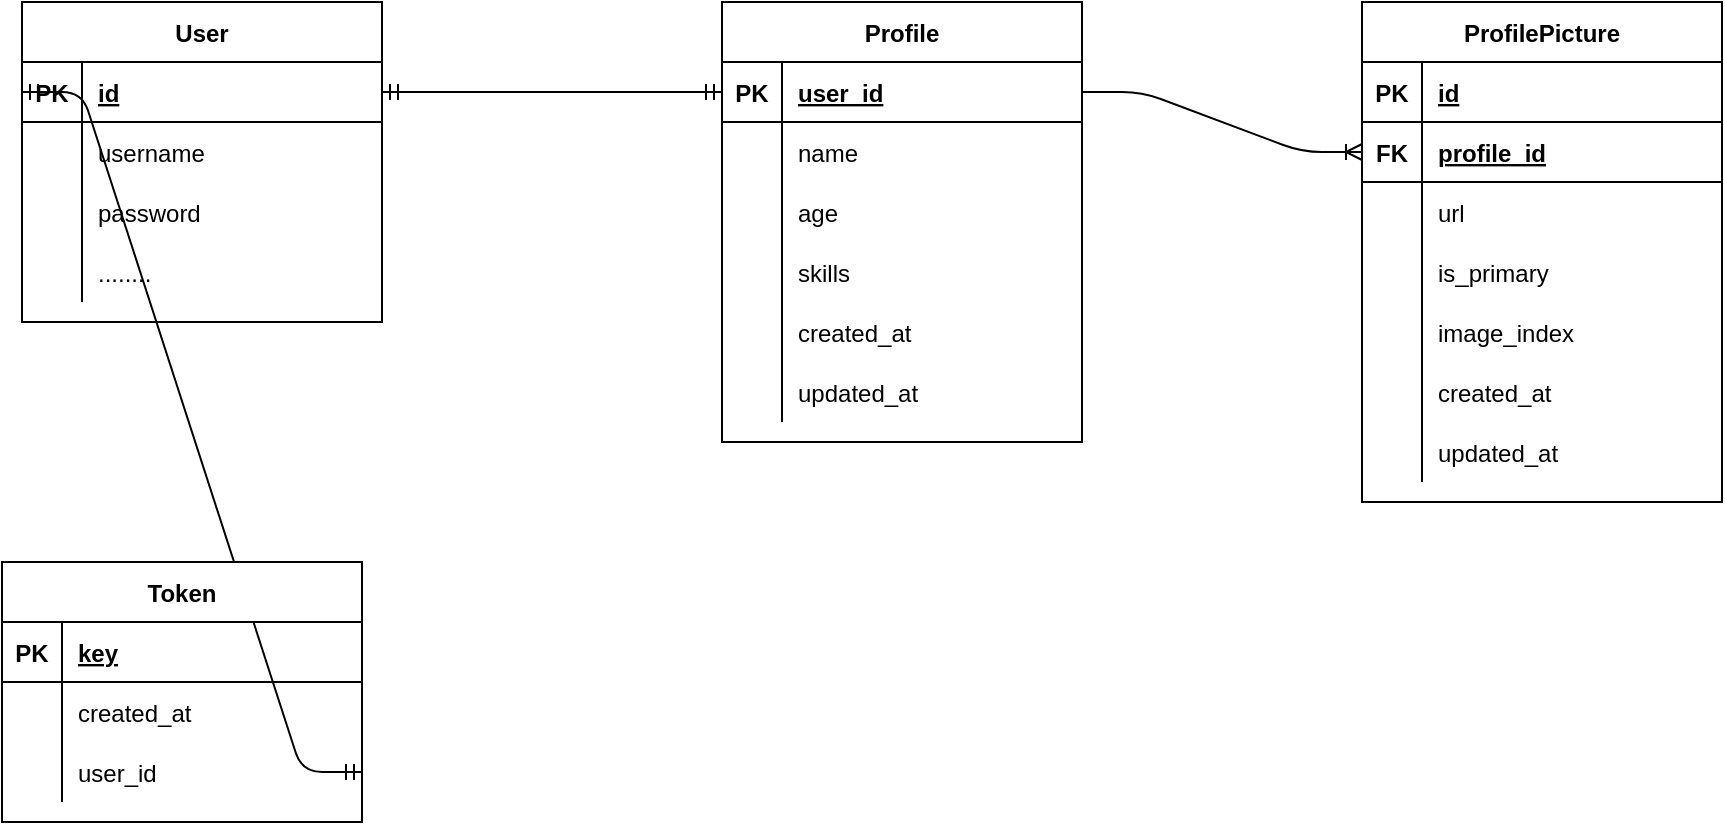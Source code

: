 <mxfile version="13.4.4" type="device"><diagram id="dlNw88SuoUDvWiGUVYsC" name="Page-1"><mxGraphModel dx="1042" dy="785" grid="1" gridSize="10" guides="1" tooltips="1" connect="1" arrows="1" fold="1" page="1" pageScale="1" pageWidth="1000" pageHeight="500" math="0" shadow="0"><root><mxCell id="0"/><mxCell id="1" parent="0"/><mxCell id="t5DuJmS_JwNdOHpv_Mk9-28" value="User" style="shape=table;startSize=30;container=1;collapsible=1;childLayout=tableLayout;fixedRows=1;rowLines=0;fontStyle=1;align=center;resizeLast=1;" vertex="1" parent="1"><mxGeometry x="50" y="30" width="180" height="160" as="geometry"/></mxCell><mxCell id="t5DuJmS_JwNdOHpv_Mk9-29" value="" style="shape=partialRectangle;collapsible=0;dropTarget=0;pointerEvents=0;fillColor=none;top=0;left=0;bottom=1;right=0;points=[[0,0.5],[1,0.5]];portConstraint=eastwest;" vertex="1" parent="t5DuJmS_JwNdOHpv_Mk9-28"><mxGeometry y="30" width="180" height="30" as="geometry"/></mxCell><mxCell id="t5DuJmS_JwNdOHpv_Mk9-30" value="PK" style="shape=partialRectangle;connectable=0;fillColor=none;top=0;left=0;bottom=0;right=0;fontStyle=1;overflow=hidden;" vertex="1" parent="t5DuJmS_JwNdOHpv_Mk9-29"><mxGeometry width="30" height="30" as="geometry"/></mxCell><mxCell id="t5DuJmS_JwNdOHpv_Mk9-31" value="id" style="shape=partialRectangle;connectable=0;fillColor=none;top=0;left=0;bottom=0;right=0;align=left;spacingLeft=6;fontStyle=5;overflow=hidden;" vertex="1" parent="t5DuJmS_JwNdOHpv_Mk9-29"><mxGeometry x="30" width="150" height="30" as="geometry"/></mxCell><mxCell id="t5DuJmS_JwNdOHpv_Mk9-32" value="" style="shape=partialRectangle;collapsible=0;dropTarget=0;pointerEvents=0;fillColor=none;top=0;left=0;bottom=0;right=0;points=[[0,0.5],[1,0.5]];portConstraint=eastwest;" vertex="1" parent="t5DuJmS_JwNdOHpv_Mk9-28"><mxGeometry y="60" width="180" height="30" as="geometry"/></mxCell><mxCell id="t5DuJmS_JwNdOHpv_Mk9-33" value="" style="shape=partialRectangle;connectable=0;fillColor=none;top=0;left=0;bottom=0;right=0;editable=1;overflow=hidden;" vertex="1" parent="t5DuJmS_JwNdOHpv_Mk9-32"><mxGeometry width="30" height="30" as="geometry"/></mxCell><mxCell id="t5DuJmS_JwNdOHpv_Mk9-34" value="username" style="shape=partialRectangle;connectable=0;fillColor=none;top=0;left=0;bottom=0;right=0;align=left;spacingLeft=6;overflow=hidden;" vertex="1" parent="t5DuJmS_JwNdOHpv_Mk9-32"><mxGeometry x="30" width="150" height="30" as="geometry"/></mxCell><mxCell id="t5DuJmS_JwNdOHpv_Mk9-35" value="" style="shape=partialRectangle;collapsible=0;dropTarget=0;pointerEvents=0;fillColor=none;top=0;left=0;bottom=0;right=0;points=[[0,0.5],[1,0.5]];portConstraint=eastwest;" vertex="1" parent="t5DuJmS_JwNdOHpv_Mk9-28"><mxGeometry y="90" width="180" height="30" as="geometry"/></mxCell><mxCell id="t5DuJmS_JwNdOHpv_Mk9-36" value="" style="shape=partialRectangle;connectable=0;fillColor=none;top=0;left=0;bottom=0;right=0;editable=1;overflow=hidden;" vertex="1" parent="t5DuJmS_JwNdOHpv_Mk9-35"><mxGeometry width="30" height="30" as="geometry"/></mxCell><mxCell id="t5DuJmS_JwNdOHpv_Mk9-37" value="password" style="shape=partialRectangle;connectable=0;fillColor=none;top=0;left=0;bottom=0;right=0;align=left;spacingLeft=6;overflow=hidden;" vertex="1" parent="t5DuJmS_JwNdOHpv_Mk9-35"><mxGeometry x="30" width="150" height="30" as="geometry"/></mxCell><mxCell id="t5DuJmS_JwNdOHpv_Mk9-38" value="" style="shape=partialRectangle;collapsible=0;dropTarget=0;pointerEvents=0;fillColor=none;top=0;left=0;bottom=0;right=0;points=[[0,0.5],[1,0.5]];portConstraint=eastwest;" vertex="1" parent="t5DuJmS_JwNdOHpv_Mk9-28"><mxGeometry y="120" width="180" height="30" as="geometry"/></mxCell><mxCell id="t5DuJmS_JwNdOHpv_Mk9-39" value="" style="shape=partialRectangle;connectable=0;fillColor=none;top=0;left=0;bottom=0;right=0;editable=1;overflow=hidden;" vertex="1" parent="t5DuJmS_JwNdOHpv_Mk9-38"><mxGeometry width="30" height="30" as="geometry"/></mxCell><mxCell id="t5DuJmS_JwNdOHpv_Mk9-40" value="........" style="shape=partialRectangle;connectable=0;fillColor=none;top=0;left=0;bottom=0;right=0;align=left;spacingLeft=6;overflow=hidden;" vertex="1" parent="t5DuJmS_JwNdOHpv_Mk9-38"><mxGeometry x="30" width="150" height="30" as="geometry"/></mxCell><mxCell id="t5DuJmS_JwNdOHpv_Mk9-89" value="" style="edgeStyle=entityRelationEdgeStyle;fontSize=12;html=1;endArrow=ERmandOne;startArrow=ERmandOne;exitX=1;exitY=0.5;exitDx=0;exitDy=0;entryX=0;entryY=0.5;entryDx=0;entryDy=0;" edge="1" parent="1" source="t5DuJmS_JwNdOHpv_Mk9-22" target="t5DuJmS_JwNdOHpv_Mk9-29"><mxGeometry width="100" height="100" relative="1" as="geometry"><mxPoint x="480" y="450" as="sourcePoint"/><mxPoint x="40" y="130" as="targetPoint"/></mxGeometry></mxCell><mxCell id="t5DuJmS_JwNdOHpv_Mk9-15" value="Token" style="shape=table;startSize=30;container=1;collapsible=1;childLayout=tableLayout;fixedRows=1;rowLines=0;fontStyle=1;align=center;resizeLast=1;" vertex="1" parent="1"><mxGeometry x="40" y="310" width="180" height="130" as="geometry"/></mxCell><mxCell id="t5DuJmS_JwNdOHpv_Mk9-16" value="" style="shape=partialRectangle;collapsible=0;dropTarget=0;pointerEvents=0;fillColor=none;top=0;left=0;bottom=1;right=0;points=[[0,0.5],[1,0.5]];portConstraint=eastwest;" vertex="1" parent="t5DuJmS_JwNdOHpv_Mk9-15"><mxGeometry y="30" width="180" height="30" as="geometry"/></mxCell><mxCell id="t5DuJmS_JwNdOHpv_Mk9-17" value="PK" style="shape=partialRectangle;connectable=0;fillColor=none;top=0;left=0;bottom=0;right=0;fontStyle=1;overflow=hidden;" vertex="1" parent="t5DuJmS_JwNdOHpv_Mk9-16"><mxGeometry width="30" height="30" as="geometry"/></mxCell><mxCell id="t5DuJmS_JwNdOHpv_Mk9-18" value="key" style="shape=partialRectangle;connectable=0;fillColor=none;top=0;left=0;bottom=0;right=0;align=left;spacingLeft=6;fontStyle=5;overflow=hidden;" vertex="1" parent="t5DuJmS_JwNdOHpv_Mk9-16"><mxGeometry x="30" width="150" height="30" as="geometry"/></mxCell><mxCell id="t5DuJmS_JwNdOHpv_Mk9-19" value="" style="shape=partialRectangle;collapsible=0;dropTarget=0;pointerEvents=0;fillColor=none;top=0;left=0;bottom=0;right=0;points=[[0,0.5],[1,0.5]];portConstraint=eastwest;" vertex="1" parent="t5DuJmS_JwNdOHpv_Mk9-15"><mxGeometry y="60" width="180" height="30" as="geometry"/></mxCell><mxCell id="t5DuJmS_JwNdOHpv_Mk9-20" value="" style="shape=partialRectangle;connectable=0;fillColor=none;top=0;left=0;bottom=0;right=0;editable=1;overflow=hidden;" vertex="1" parent="t5DuJmS_JwNdOHpv_Mk9-19"><mxGeometry width="30" height="30" as="geometry"/></mxCell><mxCell id="t5DuJmS_JwNdOHpv_Mk9-21" value="created_at" style="shape=partialRectangle;connectable=0;fillColor=none;top=0;left=0;bottom=0;right=0;align=left;spacingLeft=6;overflow=hidden;" vertex="1" parent="t5DuJmS_JwNdOHpv_Mk9-19"><mxGeometry x="30" width="150" height="30" as="geometry"/></mxCell><mxCell id="t5DuJmS_JwNdOHpv_Mk9-22" value="" style="shape=partialRectangle;collapsible=0;dropTarget=0;pointerEvents=0;fillColor=none;top=0;left=0;bottom=0;right=0;points=[[0,0.5],[1,0.5]];portConstraint=eastwest;" vertex="1" parent="t5DuJmS_JwNdOHpv_Mk9-15"><mxGeometry y="90" width="180" height="30" as="geometry"/></mxCell><mxCell id="t5DuJmS_JwNdOHpv_Mk9-23" value="" style="shape=partialRectangle;connectable=0;fillColor=none;top=0;left=0;bottom=0;right=0;editable=1;overflow=hidden;" vertex="1" parent="t5DuJmS_JwNdOHpv_Mk9-22"><mxGeometry width="30" height="30" as="geometry"/></mxCell><mxCell id="t5DuJmS_JwNdOHpv_Mk9-24" value="user_id" style="shape=partialRectangle;connectable=0;fillColor=none;top=0;left=0;bottom=0;right=0;align=left;spacingLeft=6;overflow=hidden;" vertex="1" parent="t5DuJmS_JwNdOHpv_Mk9-22"><mxGeometry x="30" width="150" height="30" as="geometry"/></mxCell><mxCell id="t5DuJmS_JwNdOHpv_Mk9-90" value="" style="edgeStyle=entityRelationEdgeStyle;fontSize=12;html=1;endArrow=ERmandOne;startArrow=ERmandOne;exitX=1;exitY=0.5;exitDx=0;exitDy=0;" edge="1" parent="1" source="t5DuJmS_JwNdOHpv_Mk9-29" target="t5DuJmS_JwNdOHpv_Mk9-43"><mxGeometry width="100" height="100" relative="1" as="geometry"><mxPoint x="480" y="450" as="sourcePoint"/><mxPoint x="580" y="350" as="targetPoint"/></mxGeometry></mxCell><mxCell id="t5DuJmS_JwNdOHpv_Mk9-92" value="" style="edgeStyle=entityRelationEdgeStyle;fontSize=12;html=1;endArrow=ERoneToMany;exitX=1;exitY=0.5;exitDx=0;exitDy=0;entryX=0;entryY=0.5;entryDx=0;entryDy=0;" edge="1" parent="1" source="t5DuJmS_JwNdOHpv_Mk9-43" target="t5DuJmS_JwNdOHpv_Mk9-77"><mxGeometry width="100" height="100" relative="1" as="geometry"><mxPoint x="480" y="450" as="sourcePoint"/><mxPoint x="580" y="350" as="targetPoint"/></mxGeometry></mxCell><mxCell id="t5DuJmS_JwNdOHpv_Mk9-42" value="Profile" style="shape=table;startSize=30;container=1;collapsible=1;childLayout=tableLayout;fixedRows=1;rowLines=0;fontStyle=1;align=center;resizeLast=1;" vertex="1" parent="1"><mxGeometry x="400" y="30" width="180" height="220" as="geometry"/></mxCell><mxCell id="t5DuJmS_JwNdOHpv_Mk9-43" value="" style="shape=partialRectangle;collapsible=0;dropTarget=0;pointerEvents=0;fillColor=none;top=0;left=0;bottom=1;right=0;points=[[0,0.5],[1,0.5]];portConstraint=eastwest;" vertex="1" parent="t5DuJmS_JwNdOHpv_Mk9-42"><mxGeometry y="30" width="180" height="30" as="geometry"/></mxCell><mxCell id="t5DuJmS_JwNdOHpv_Mk9-44" value="PK" style="shape=partialRectangle;connectable=0;fillColor=none;top=0;left=0;bottom=0;right=0;fontStyle=1;overflow=hidden;" vertex="1" parent="t5DuJmS_JwNdOHpv_Mk9-43"><mxGeometry width="30" height="30" as="geometry"/></mxCell><mxCell id="t5DuJmS_JwNdOHpv_Mk9-45" value="user_id" style="shape=partialRectangle;connectable=0;fillColor=none;top=0;left=0;bottom=0;right=0;align=left;spacingLeft=6;fontStyle=5;overflow=hidden;" vertex="1" parent="t5DuJmS_JwNdOHpv_Mk9-43"><mxGeometry x="30" width="150" height="30" as="geometry"/></mxCell><mxCell id="t5DuJmS_JwNdOHpv_Mk9-46" value="" style="shape=partialRectangle;collapsible=0;dropTarget=0;pointerEvents=0;fillColor=none;top=0;left=0;bottom=0;right=0;points=[[0,0.5],[1,0.5]];portConstraint=eastwest;" vertex="1" parent="t5DuJmS_JwNdOHpv_Mk9-42"><mxGeometry y="60" width="180" height="30" as="geometry"/></mxCell><mxCell id="t5DuJmS_JwNdOHpv_Mk9-47" value="" style="shape=partialRectangle;connectable=0;fillColor=none;top=0;left=0;bottom=0;right=0;editable=1;overflow=hidden;" vertex="1" parent="t5DuJmS_JwNdOHpv_Mk9-46"><mxGeometry width="30" height="30" as="geometry"/></mxCell><mxCell id="t5DuJmS_JwNdOHpv_Mk9-48" value="name" style="shape=partialRectangle;connectable=0;fillColor=none;top=0;left=0;bottom=0;right=0;align=left;spacingLeft=6;overflow=hidden;" vertex="1" parent="t5DuJmS_JwNdOHpv_Mk9-46"><mxGeometry x="30" width="150" height="30" as="geometry"/></mxCell><mxCell id="t5DuJmS_JwNdOHpv_Mk9-49" value="" style="shape=partialRectangle;collapsible=0;dropTarget=0;pointerEvents=0;fillColor=none;top=0;left=0;bottom=0;right=0;points=[[0,0.5],[1,0.5]];portConstraint=eastwest;" vertex="1" parent="t5DuJmS_JwNdOHpv_Mk9-42"><mxGeometry y="90" width="180" height="30" as="geometry"/></mxCell><mxCell id="t5DuJmS_JwNdOHpv_Mk9-50" value="" style="shape=partialRectangle;connectable=0;fillColor=none;top=0;left=0;bottom=0;right=0;editable=1;overflow=hidden;" vertex="1" parent="t5DuJmS_JwNdOHpv_Mk9-49"><mxGeometry width="30" height="30" as="geometry"/></mxCell><mxCell id="t5DuJmS_JwNdOHpv_Mk9-51" value="age" style="shape=partialRectangle;connectable=0;fillColor=none;top=0;left=0;bottom=0;right=0;align=left;spacingLeft=6;overflow=hidden;" vertex="1" parent="t5DuJmS_JwNdOHpv_Mk9-49"><mxGeometry x="30" width="150" height="30" as="geometry"/></mxCell><mxCell id="t5DuJmS_JwNdOHpv_Mk9-52" value="" style="shape=partialRectangle;collapsible=0;dropTarget=0;pointerEvents=0;fillColor=none;top=0;left=0;bottom=0;right=0;points=[[0,0.5],[1,0.5]];portConstraint=eastwest;" vertex="1" parent="t5DuJmS_JwNdOHpv_Mk9-42"><mxGeometry y="120" width="180" height="30" as="geometry"/></mxCell><mxCell id="t5DuJmS_JwNdOHpv_Mk9-53" value="" style="shape=partialRectangle;connectable=0;fillColor=none;top=0;left=0;bottom=0;right=0;editable=1;overflow=hidden;" vertex="1" parent="t5DuJmS_JwNdOHpv_Mk9-52"><mxGeometry width="30" height="30" as="geometry"/></mxCell><mxCell id="t5DuJmS_JwNdOHpv_Mk9-54" value="skills" style="shape=partialRectangle;connectable=0;fillColor=none;top=0;left=0;bottom=0;right=0;align=left;spacingLeft=6;overflow=hidden;" vertex="1" parent="t5DuJmS_JwNdOHpv_Mk9-52"><mxGeometry x="30" width="150" height="30" as="geometry"/></mxCell><mxCell id="t5DuJmS_JwNdOHpv_Mk9-57" style="shape=partialRectangle;collapsible=0;dropTarget=0;pointerEvents=0;fillColor=none;top=0;left=0;bottom=0;right=0;points=[[0,0.5],[1,0.5]];portConstraint=eastwest;" vertex="1" parent="t5DuJmS_JwNdOHpv_Mk9-42"><mxGeometry y="150" width="180" height="30" as="geometry"/></mxCell><mxCell id="t5DuJmS_JwNdOHpv_Mk9-58" style="shape=partialRectangle;connectable=0;fillColor=none;top=0;left=0;bottom=0;right=0;editable=1;overflow=hidden;" vertex="1" parent="t5DuJmS_JwNdOHpv_Mk9-57"><mxGeometry width="30" height="30" as="geometry"/></mxCell><mxCell id="t5DuJmS_JwNdOHpv_Mk9-59" value="created_at" style="shape=partialRectangle;connectable=0;fillColor=none;top=0;left=0;bottom=0;right=0;align=left;spacingLeft=6;overflow=hidden;" vertex="1" parent="t5DuJmS_JwNdOHpv_Mk9-57"><mxGeometry x="30" width="150" height="30" as="geometry"/></mxCell><mxCell id="t5DuJmS_JwNdOHpv_Mk9-60" style="shape=partialRectangle;collapsible=0;dropTarget=0;pointerEvents=0;fillColor=none;top=0;left=0;bottom=0;right=0;points=[[0,0.5],[1,0.5]];portConstraint=eastwest;" vertex="1" parent="t5DuJmS_JwNdOHpv_Mk9-42"><mxGeometry y="180" width="180" height="30" as="geometry"/></mxCell><mxCell id="t5DuJmS_JwNdOHpv_Mk9-61" style="shape=partialRectangle;connectable=0;fillColor=none;top=0;left=0;bottom=0;right=0;editable=1;overflow=hidden;" vertex="1" parent="t5DuJmS_JwNdOHpv_Mk9-60"><mxGeometry width="30" height="30" as="geometry"/></mxCell><mxCell id="t5DuJmS_JwNdOHpv_Mk9-62" value="updated_at" style="shape=partialRectangle;connectable=0;fillColor=none;top=0;left=0;bottom=0;right=0;align=left;spacingLeft=6;overflow=hidden;" vertex="1" parent="t5DuJmS_JwNdOHpv_Mk9-60"><mxGeometry x="30" width="150" height="30" as="geometry"/></mxCell><mxCell id="t5DuJmS_JwNdOHpv_Mk9-76" value="ProfilePicture" style="shape=table;startSize=30;container=1;collapsible=1;childLayout=tableLayout;fixedRows=1;rowLines=0;fontStyle=1;align=center;resizeLast=1;" vertex="1" parent="1"><mxGeometry x="720" y="30" width="180" height="250" as="geometry"/></mxCell><mxCell id="t5DuJmS_JwNdOHpv_Mk9-96" style="shape=partialRectangle;collapsible=0;dropTarget=0;pointerEvents=0;fillColor=none;top=0;left=0;bottom=1;right=0;points=[[0,0.5],[1,0.5]];portConstraint=eastwest;" vertex="1" parent="t5DuJmS_JwNdOHpv_Mk9-76"><mxGeometry y="30" width="180" height="30" as="geometry"/></mxCell><mxCell id="t5DuJmS_JwNdOHpv_Mk9-97" value="PK" style="shape=partialRectangle;connectable=0;fillColor=none;top=0;left=0;bottom=0;right=0;fontStyle=1;overflow=hidden;" vertex="1" parent="t5DuJmS_JwNdOHpv_Mk9-96"><mxGeometry width="30" height="30" as="geometry"/></mxCell><mxCell id="t5DuJmS_JwNdOHpv_Mk9-98" value="id" style="shape=partialRectangle;connectable=0;fillColor=none;top=0;left=0;bottom=0;right=0;align=left;spacingLeft=6;fontStyle=5;overflow=hidden;" vertex="1" parent="t5DuJmS_JwNdOHpv_Mk9-96"><mxGeometry x="30" width="150" height="30" as="geometry"/></mxCell><mxCell id="t5DuJmS_JwNdOHpv_Mk9-77" value="" style="shape=partialRectangle;collapsible=0;dropTarget=0;pointerEvents=0;fillColor=none;top=0;left=0;bottom=1;right=0;points=[[0,0.5],[1,0.5]];portConstraint=eastwest;" vertex="1" parent="t5DuJmS_JwNdOHpv_Mk9-76"><mxGeometry y="60" width="180" height="30" as="geometry"/></mxCell><mxCell id="t5DuJmS_JwNdOHpv_Mk9-78" value="FK" style="shape=partialRectangle;connectable=0;fillColor=none;top=0;left=0;bottom=0;right=0;fontStyle=1;overflow=hidden;" vertex="1" parent="t5DuJmS_JwNdOHpv_Mk9-77"><mxGeometry width="30" height="30" as="geometry"/></mxCell><mxCell id="t5DuJmS_JwNdOHpv_Mk9-79" value="profile_id" style="shape=partialRectangle;connectable=0;fillColor=none;top=0;left=0;bottom=0;right=0;align=left;spacingLeft=6;fontStyle=5;overflow=hidden;" vertex="1" parent="t5DuJmS_JwNdOHpv_Mk9-77"><mxGeometry x="30" width="150" height="30" as="geometry"/></mxCell><mxCell id="t5DuJmS_JwNdOHpv_Mk9-80" value="" style="shape=partialRectangle;collapsible=0;dropTarget=0;pointerEvents=0;fillColor=none;top=0;left=0;bottom=0;right=0;points=[[0,0.5],[1,0.5]];portConstraint=eastwest;" vertex="1" parent="t5DuJmS_JwNdOHpv_Mk9-76"><mxGeometry y="90" width="180" height="30" as="geometry"/></mxCell><mxCell id="t5DuJmS_JwNdOHpv_Mk9-81" value="" style="shape=partialRectangle;connectable=0;fillColor=none;top=0;left=0;bottom=0;right=0;editable=1;overflow=hidden;" vertex="1" parent="t5DuJmS_JwNdOHpv_Mk9-80"><mxGeometry width="30" height="30" as="geometry"/></mxCell><mxCell id="t5DuJmS_JwNdOHpv_Mk9-82" value="url" style="shape=partialRectangle;connectable=0;fillColor=none;top=0;left=0;bottom=0;right=0;align=left;spacingLeft=6;overflow=hidden;" vertex="1" parent="t5DuJmS_JwNdOHpv_Mk9-80"><mxGeometry x="30" width="150" height="30" as="geometry"/></mxCell><mxCell id="t5DuJmS_JwNdOHpv_Mk9-83" value="" style="shape=partialRectangle;collapsible=0;dropTarget=0;pointerEvents=0;fillColor=none;top=0;left=0;bottom=0;right=0;points=[[0,0.5],[1,0.5]];portConstraint=eastwest;" vertex="1" parent="t5DuJmS_JwNdOHpv_Mk9-76"><mxGeometry y="120" width="180" height="30" as="geometry"/></mxCell><mxCell id="t5DuJmS_JwNdOHpv_Mk9-84" value="" style="shape=partialRectangle;connectable=0;fillColor=none;top=0;left=0;bottom=0;right=0;editable=1;overflow=hidden;" vertex="1" parent="t5DuJmS_JwNdOHpv_Mk9-83"><mxGeometry width="30" height="30" as="geometry"/></mxCell><mxCell id="t5DuJmS_JwNdOHpv_Mk9-85" value="is_primary" style="shape=partialRectangle;connectable=0;fillColor=none;top=0;left=0;bottom=0;right=0;align=left;spacingLeft=6;overflow=hidden;" vertex="1" parent="t5DuJmS_JwNdOHpv_Mk9-83"><mxGeometry x="30" width="150" height="30" as="geometry"/></mxCell><mxCell id="t5DuJmS_JwNdOHpv_Mk9-86" value="" style="shape=partialRectangle;collapsible=0;dropTarget=0;pointerEvents=0;fillColor=none;top=0;left=0;bottom=0;right=0;points=[[0,0.5],[1,0.5]];portConstraint=eastwest;" vertex="1" parent="t5DuJmS_JwNdOHpv_Mk9-76"><mxGeometry y="150" width="180" height="30" as="geometry"/></mxCell><mxCell id="t5DuJmS_JwNdOHpv_Mk9-87" value="" style="shape=partialRectangle;connectable=0;fillColor=none;top=0;left=0;bottom=0;right=0;editable=1;overflow=hidden;" vertex="1" parent="t5DuJmS_JwNdOHpv_Mk9-86"><mxGeometry width="30" height="30" as="geometry"/></mxCell><mxCell id="t5DuJmS_JwNdOHpv_Mk9-88" value="image_index" style="shape=partialRectangle;connectable=0;fillColor=none;top=0;left=0;bottom=0;right=0;align=left;spacingLeft=6;overflow=hidden;" vertex="1" parent="t5DuJmS_JwNdOHpv_Mk9-86"><mxGeometry x="30" width="150" height="30" as="geometry"/></mxCell><mxCell id="t5DuJmS_JwNdOHpv_Mk9-102" style="shape=partialRectangle;collapsible=0;dropTarget=0;pointerEvents=0;fillColor=none;top=0;left=0;bottom=0;right=0;points=[[0,0.5],[1,0.5]];portConstraint=eastwest;" vertex="1" parent="t5DuJmS_JwNdOHpv_Mk9-76"><mxGeometry y="180" width="180" height="30" as="geometry"/></mxCell><mxCell id="t5DuJmS_JwNdOHpv_Mk9-103" style="shape=partialRectangle;connectable=0;fillColor=none;top=0;left=0;bottom=0;right=0;editable=1;overflow=hidden;" vertex="1" parent="t5DuJmS_JwNdOHpv_Mk9-102"><mxGeometry width="30" height="30" as="geometry"/></mxCell><mxCell id="t5DuJmS_JwNdOHpv_Mk9-104" value="created_at" style="shape=partialRectangle;connectable=0;fillColor=none;top=0;left=0;bottom=0;right=0;align=left;spacingLeft=6;overflow=hidden;" vertex="1" parent="t5DuJmS_JwNdOHpv_Mk9-102"><mxGeometry x="30" width="150" height="30" as="geometry"/></mxCell><mxCell id="t5DuJmS_JwNdOHpv_Mk9-99" style="shape=partialRectangle;collapsible=0;dropTarget=0;pointerEvents=0;fillColor=none;top=0;left=0;bottom=0;right=0;points=[[0,0.5],[1,0.5]];portConstraint=eastwest;" vertex="1" parent="t5DuJmS_JwNdOHpv_Mk9-76"><mxGeometry y="210" width="180" height="30" as="geometry"/></mxCell><mxCell id="t5DuJmS_JwNdOHpv_Mk9-100" style="shape=partialRectangle;connectable=0;fillColor=none;top=0;left=0;bottom=0;right=0;editable=1;overflow=hidden;" vertex="1" parent="t5DuJmS_JwNdOHpv_Mk9-99"><mxGeometry width="30" height="30" as="geometry"/></mxCell><mxCell id="t5DuJmS_JwNdOHpv_Mk9-101" value="updated_at" style="shape=partialRectangle;connectable=0;fillColor=none;top=0;left=0;bottom=0;right=0;align=left;spacingLeft=6;overflow=hidden;" vertex="1" parent="t5DuJmS_JwNdOHpv_Mk9-99"><mxGeometry x="30" width="150" height="30" as="geometry"/></mxCell></root></mxGraphModel></diagram></mxfile>